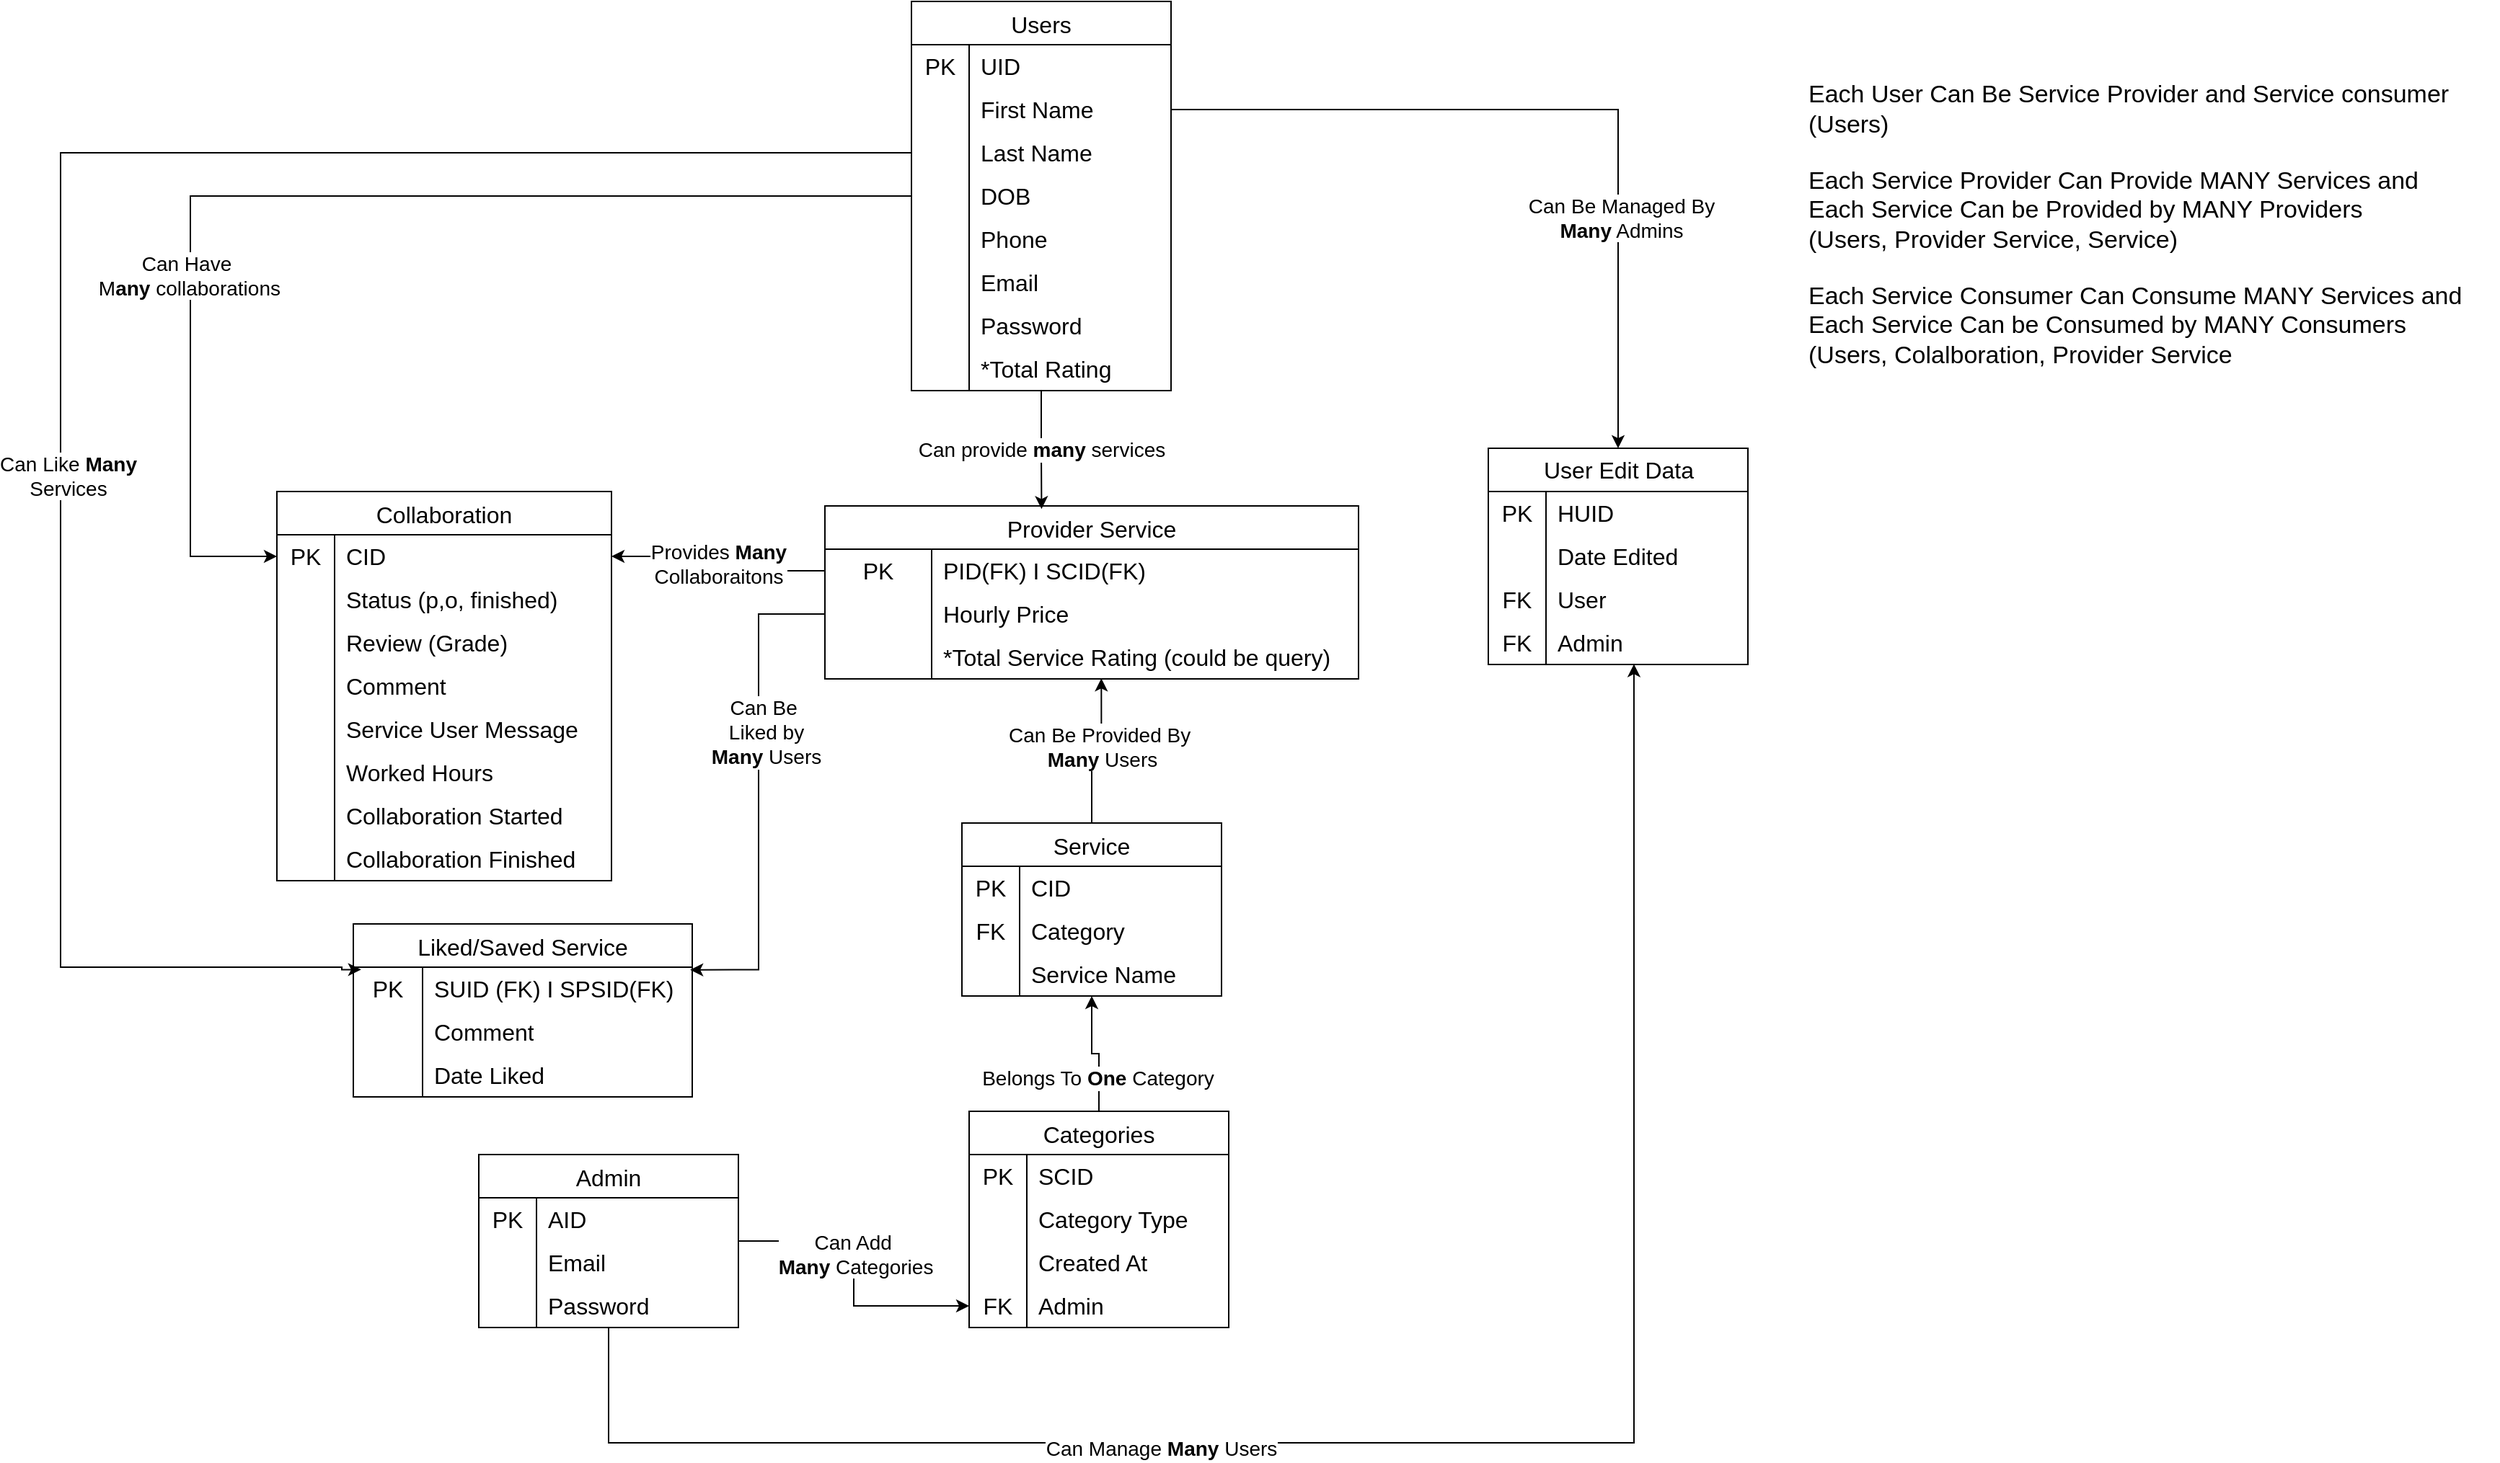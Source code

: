 <mxfile version="24.2.1" type="github">
  <diagram name="Page-1" id="pP7_ewWohEWiiuxiV4lQ">
    <mxGraphModel dx="2206" dy="2248" grid="1" gridSize="10" guides="1" tooltips="1" connect="1" arrows="1" fold="1" page="1" pageScale="1" pageWidth="850" pageHeight="1100" math="0" shadow="0">
      <root>
        <mxCell id="0" />
        <mxCell id="1" parent="0" />
        <mxCell id="aMbDUAloe1_uIRCToHDc-34" value="Categories" style="shape=table;startSize=30;container=1;collapsible=0;childLayout=tableLayout;fixedRows=1;rowLines=0;fontStyle=0;strokeColor=default;fontSize=16;" parent="1" vertex="1">
          <mxGeometry x="710" y="710" width="180" height="150" as="geometry" />
        </mxCell>
        <mxCell id="aMbDUAloe1_uIRCToHDc-35" value="" style="shape=tableRow;horizontal=0;startSize=0;swimlaneHead=0;swimlaneBody=0;top=0;left=0;bottom=0;right=0;collapsible=0;dropTarget=0;fillColor=none;points=[[0,0.5],[1,0.5]];portConstraint=eastwest;strokeColor=inherit;fontSize=16;" parent="aMbDUAloe1_uIRCToHDc-34" vertex="1">
          <mxGeometry y="30" width="180" height="30" as="geometry" />
        </mxCell>
        <mxCell id="aMbDUAloe1_uIRCToHDc-36" value="PK" style="shape=partialRectangle;html=1;whiteSpace=wrap;connectable=0;fillColor=none;top=0;left=0;bottom=0;right=0;overflow=hidden;pointerEvents=1;strokeColor=inherit;fontSize=16;" parent="aMbDUAloe1_uIRCToHDc-35" vertex="1">
          <mxGeometry width="40" height="30" as="geometry">
            <mxRectangle width="40" height="30" as="alternateBounds" />
          </mxGeometry>
        </mxCell>
        <mxCell id="aMbDUAloe1_uIRCToHDc-37" value="SCID" style="shape=partialRectangle;html=1;whiteSpace=wrap;connectable=0;fillColor=none;top=0;left=0;bottom=0;right=0;align=left;spacingLeft=6;overflow=hidden;strokeColor=inherit;fontSize=16;" parent="aMbDUAloe1_uIRCToHDc-35" vertex="1">
          <mxGeometry x="40" width="140" height="30" as="geometry">
            <mxRectangle width="140" height="30" as="alternateBounds" />
          </mxGeometry>
        </mxCell>
        <mxCell id="aMbDUAloe1_uIRCToHDc-38" value="" style="shape=tableRow;horizontal=0;startSize=0;swimlaneHead=0;swimlaneBody=0;top=0;left=0;bottom=0;right=0;collapsible=0;dropTarget=0;fillColor=none;points=[[0,0.5],[1,0.5]];portConstraint=eastwest;strokeColor=inherit;fontSize=16;" parent="aMbDUAloe1_uIRCToHDc-34" vertex="1">
          <mxGeometry y="60" width="180" height="30" as="geometry" />
        </mxCell>
        <mxCell id="aMbDUAloe1_uIRCToHDc-39" value="" style="shape=partialRectangle;html=1;whiteSpace=wrap;connectable=0;fillColor=none;top=0;left=0;bottom=0;right=0;overflow=hidden;strokeColor=inherit;fontSize=16;" parent="aMbDUAloe1_uIRCToHDc-38" vertex="1">
          <mxGeometry width="40" height="30" as="geometry">
            <mxRectangle width="40" height="30" as="alternateBounds" />
          </mxGeometry>
        </mxCell>
        <mxCell id="aMbDUAloe1_uIRCToHDc-40" value="Category Type" style="shape=partialRectangle;html=1;whiteSpace=wrap;connectable=0;fillColor=none;top=0;left=0;bottom=0;right=0;align=left;spacingLeft=6;overflow=hidden;strokeColor=inherit;fontSize=16;" parent="aMbDUAloe1_uIRCToHDc-38" vertex="1">
          <mxGeometry x="40" width="140" height="30" as="geometry">
            <mxRectangle width="140" height="30" as="alternateBounds" />
          </mxGeometry>
        </mxCell>
        <mxCell id="aneZHUV0r7moJ-GlmRlI-120" style="shape=tableRow;horizontal=0;startSize=0;swimlaneHead=0;swimlaneBody=0;top=0;left=0;bottom=0;right=0;collapsible=0;dropTarget=0;fillColor=none;points=[[0,0.5],[1,0.5]];portConstraint=eastwest;strokeColor=inherit;fontSize=16;" vertex="1" parent="aMbDUAloe1_uIRCToHDc-34">
          <mxGeometry y="90" width="180" height="30" as="geometry" />
        </mxCell>
        <mxCell id="aneZHUV0r7moJ-GlmRlI-121" style="shape=partialRectangle;html=1;whiteSpace=wrap;connectable=0;fillColor=none;top=0;left=0;bottom=0;right=0;overflow=hidden;strokeColor=inherit;fontSize=16;" vertex="1" parent="aneZHUV0r7moJ-GlmRlI-120">
          <mxGeometry width="40" height="30" as="geometry">
            <mxRectangle width="40" height="30" as="alternateBounds" />
          </mxGeometry>
        </mxCell>
        <mxCell id="aneZHUV0r7moJ-GlmRlI-122" value="Created At" style="shape=partialRectangle;html=1;whiteSpace=wrap;connectable=0;fillColor=none;top=0;left=0;bottom=0;right=0;align=left;spacingLeft=6;overflow=hidden;strokeColor=inherit;fontSize=16;" vertex="1" parent="aneZHUV0r7moJ-GlmRlI-120">
          <mxGeometry x="40" width="140" height="30" as="geometry">
            <mxRectangle width="140" height="30" as="alternateBounds" />
          </mxGeometry>
        </mxCell>
        <mxCell id="aneZHUV0r7moJ-GlmRlI-123" style="shape=tableRow;horizontal=0;startSize=0;swimlaneHead=0;swimlaneBody=0;top=0;left=0;bottom=0;right=0;collapsible=0;dropTarget=0;fillColor=none;points=[[0,0.5],[1,0.5]];portConstraint=eastwest;strokeColor=inherit;fontSize=16;" vertex="1" parent="aMbDUAloe1_uIRCToHDc-34">
          <mxGeometry y="120" width="180" height="30" as="geometry" />
        </mxCell>
        <mxCell id="aneZHUV0r7moJ-GlmRlI-124" value="FK" style="shape=partialRectangle;html=1;whiteSpace=wrap;connectable=0;fillColor=none;top=0;left=0;bottom=0;right=0;overflow=hidden;strokeColor=inherit;fontSize=16;" vertex="1" parent="aneZHUV0r7moJ-GlmRlI-123">
          <mxGeometry width="40" height="30" as="geometry">
            <mxRectangle width="40" height="30" as="alternateBounds" />
          </mxGeometry>
        </mxCell>
        <mxCell id="aneZHUV0r7moJ-GlmRlI-125" value="Admin" style="shape=partialRectangle;html=1;whiteSpace=wrap;connectable=0;fillColor=none;top=0;left=0;bottom=0;right=0;align=left;spacingLeft=6;overflow=hidden;strokeColor=inherit;fontSize=16;" vertex="1" parent="aneZHUV0r7moJ-GlmRlI-123">
          <mxGeometry x="40" width="140" height="30" as="geometry">
            <mxRectangle width="140" height="30" as="alternateBounds" />
          </mxGeometry>
        </mxCell>
        <mxCell id="aMbDUAloe1_uIRCToHDc-55" value="Provider Service" style="shape=table;startSize=30;container=1;collapsible=0;childLayout=tableLayout;fixedRows=1;rowLines=0;fontStyle=0;strokeColor=default;fontSize=16;" parent="1" vertex="1">
          <mxGeometry x="610" y="290" width="370" height="120" as="geometry" />
        </mxCell>
        <mxCell id="aMbDUAloe1_uIRCToHDc-56" value="" style="shape=tableRow;horizontal=0;startSize=0;swimlaneHead=0;swimlaneBody=0;top=0;left=0;bottom=0;right=0;collapsible=0;dropTarget=0;fillColor=none;points=[[0,0.5],[1,0.5]];portConstraint=eastwest;strokeColor=inherit;fontSize=16;" parent="aMbDUAloe1_uIRCToHDc-55" vertex="1">
          <mxGeometry y="30" width="370" height="30" as="geometry" />
        </mxCell>
        <mxCell id="aMbDUAloe1_uIRCToHDc-57" value="PK" style="shape=partialRectangle;html=1;whiteSpace=wrap;connectable=0;fillColor=none;top=0;left=0;bottom=0;right=0;overflow=hidden;pointerEvents=1;strokeColor=inherit;fontSize=16;" parent="aMbDUAloe1_uIRCToHDc-56" vertex="1">
          <mxGeometry width="74" height="30" as="geometry">
            <mxRectangle width="74" height="30" as="alternateBounds" />
          </mxGeometry>
        </mxCell>
        <mxCell id="aMbDUAloe1_uIRCToHDc-58" value="PID(FK) I SCID(FK)&amp;nbsp;" style="shape=partialRectangle;html=1;whiteSpace=wrap;connectable=0;fillColor=none;top=0;left=0;bottom=0;right=0;align=left;spacingLeft=6;overflow=hidden;strokeColor=inherit;fontSize=16;" parent="aMbDUAloe1_uIRCToHDc-56" vertex="1">
          <mxGeometry x="74" width="296" height="30" as="geometry">
            <mxRectangle width="296" height="30" as="alternateBounds" />
          </mxGeometry>
        </mxCell>
        <mxCell id="aMbDUAloe1_uIRCToHDc-59" value="" style="shape=tableRow;horizontal=0;startSize=0;swimlaneHead=0;swimlaneBody=0;top=0;left=0;bottom=0;right=0;collapsible=0;dropTarget=0;fillColor=none;points=[[0,0.5],[1,0.5]];portConstraint=eastwest;strokeColor=inherit;fontSize=16;" parent="aMbDUAloe1_uIRCToHDc-55" vertex="1">
          <mxGeometry y="60" width="370" height="30" as="geometry" />
        </mxCell>
        <mxCell id="aMbDUAloe1_uIRCToHDc-60" value="" style="shape=partialRectangle;html=1;whiteSpace=wrap;connectable=0;fillColor=none;top=0;left=0;bottom=0;right=0;overflow=hidden;strokeColor=inherit;fontSize=16;" parent="aMbDUAloe1_uIRCToHDc-59" vertex="1">
          <mxGeometry width="74" height="30" as="geometry">
            <mxRectangle width="74" height="30" as="alternateBounds" />
          </mxGeometry>
        </mxCell>
        <mxCell id="aMbDUAloe1_uIRCToHDc-61" value="Hourly Price" style="shape=partialRectangle;html=1;whiteSpace=wrap;connectable=0;fillColor=none;top=0;left=0;bottom=0;right=0;align=left;spacingLeft=6;overflow=hidden;strokeColor=inherit;fontSize=16;" parent="aMbDUAloe1_uIRCToHDc-59" vertex="1">
          <mxGeometry x="74" width="296" height="30" as="geometry">
            <mxRectangle width="296" height="30" as="alternateBounds" />
          </mxGeometry>
        </mxCell>
        <mxCell id="aMbDUAloe1_uIRCToHDc-62" value="" style="shape=tableRow;horizontal=0;startSize=0;swimlaneHead=0;swimlaneBody=0;top=0;left=0;bottom=0;right=0;collapsible=0;dropTarget=0;fillColor=none;points=[[0,0.5],[1,0.5]];portConstraint=eastwest;strokeColor=inherit;fontSize=16;" parent="aMbDUAloe1_uIRCToHDc-55" vertex="1">
          <mxGeometry y="90" width="370" height="30" as="geometry" />
        </mxCell>
        <mxCell id="aMbDUAloe1_uIRCToHDc-63" value="" style="shape=partialRectangle;html=1;whiteSpace=wrap;connectable=0;fillColor=none;top=0;left=0;bottom=0;right=0;overflow=hidden;strokeColor=inherit;fontSize=16;" parent="aMbDUAloe1_uIRCToHDc-62" vertex="1">
          <mxGeometry width="74" height="30" as="geometry">
            <mxRectangle width="74" height="30" as="alternateBounds" />
          </mxGeometry>
        </mxCell>
        <mxCell id="aMbDUAloe1_uIRCToHDc-64" value="*Total Service Rating (could be query)" style="shape=partialRectangle;html=1;whiteSpace=wrap;connectable=0;fillColor=none;top=0;left=0;bottom=0;right=0;align=left;spacingLeft=6;overflow=hidden;strokeColor=inherit;fontSize=16;" parent="aMbDUAloe1_uIRCToHDc-62" vertex="1">
          <mxGeometry x="74" width="296" height="30" as="geometry">
            <mxRectangle width="296" height="30" as="alternateBounds" />
          </mxGeometry>
        </mxCell>
        <mxCell id="aMbDUAloe1_uIRCToHDc-67" value="Liked/Saved Service" style="shape=table;startSize=30;container=1;collapsible=0;childLayout=tableLayout;fixedRows=1;rowLines=0;fontStyle=0;strokeColor=default;fontSize=16;" parent="1" vertex="1">
          <mxGeometry x="283" y="580" width="235" height="120.0" as="geometry" />
        </mxCell>
        <mxCell id="aMbDUAloe1_uIRCToHDc-68" value="" style="shape=tableRow;horizontal=0;startSize=0;swimlaneHead=0;swimlaneBody=0;top=0;left=0;bottom=0;right=0;collapsible=0;dropTarget=0;fillColor=none;points=[[0,0.5],[1,0.5]];portConstraint=eastwest;strokeColor=inherit;fontSize=16;" parent="aMbDUAloe1_uIRCToHDc-67" vertex="1">
          <mxGeometry y="30" width="235" height="30" as="geometry" />
        </mxCell>
        <mxCell id="aMbDUAloe1_uIRCToHDc-69" value="PK" style="shape=partialRectangle;html=1;whiteSpace=wrap;connectable=0;fillColor=none;top=0;left=0;bottom=0;right=0;overflow=hidden;pointerEvents=1;strokeColor=inherit;fontSize=16;" parent="aMbDUAloe1_uIRCToHDc-68" vertex="1">
          <mxGeometry width="48" height="30" as="geometry">
            <mxRectangle width="48" height="30" as="alternateBounds" />
          </mxGeometry>
        </mxCell>
        <mxCell id="aMbDUAloe1_uIRCToHDc-70" value="SUID (FK) I SPSID(FK)" style="shape=partialRectangle;html=1;whiteSpace=wrap;connectable=0;fillColor=none;top=0;left=0;bottom=0;right=0;align=left;spacingLeft=6;overflow=hidden;strokeColor=inherit;fontSize=16;" parent="aMbDUAloe1_uIRCToHDc-68" vertex="1">
          <mxGeometry x="48" width="187" height="30" as="geometry">
            <mxRectangle width="187" height="30" as="alternateBounds" />
          </mxGeometry>
        </mxCell>
        <mxCell id="aneZHUV0r7moJ-GlmRlI-61" style="shape=tableRow;horizontal=0;startSize=0;swimlaneHead=0;swimlaneBody=0;top=0;left=0;bottom=0;right=0;collapsible=0;dropTarget=0;fillColor=none;points=[[0,0.5],[1,0.5]];portConstraint=eastwest;strokeColor=inherit;fontSize=16;" vertex="1" parent="aMbDUAloe1_uIRCToHDc-67">
          <mxGeometry y="60" width="235" height="30" as="geometry" />
        </mxCell>
        <mxCell id="aneZHUV0r7moJ-GlmRlI-62" style="shape=partialRectangle;html=1;whiteSpace=wrap;connectable=0;fillColor=none;top=0;left=0;bottom=0;right=0;overflow=hidden;pointerEvents=1;strokeColor=inherit;fontSize=16;" vertex="1" parent="aneZHUV0r7moJ-GlmRlI-61">
          <mxGeometry width="48" height="30" as="geometry">
            <mxRectangle width="48" height="30" as="alternateBounds" />
          </mxGeometry>
        </mxCell>
        <mxCell id="aneZHUV0r7moJ-GlmRlI-63" value="Comment" style="shape=partialRectangle;html=1;whiteSpace=wrap;connectable=0;fillColor=none;top=0;left=0;bottom=0;right=0;align=left;spacingLeft=6;overflow=hidden;strokeColor=inherit;fontSize=16;" vertex="1" parent="aneZHUV0r7moJ-GlmRlI-61">
          <mxGeometry x="48" width="187" height="30" as="geometry">
            <mxRectangle width="187" height="30" as="alternateBounds" />
          </mxGeometry>
        </mxCell>
        <mxCell id="aneZHUV0r7moJ-GlmRlI-136" style="shape=tableRow;horizontal=0;startSize=0;swimlaneHead=0;swimlaneBody=0;top=0;left=0;bottom=0;right=0;collapsible=0;dropTarget=0;fillColor=none;points=[[0,0.5],[1,0.5]];portConstraint=eastwest;strokeColor=inherit;fontSize=16;" vertex="1" parent="aMbDUAloe1_uIRCToHDc-67">
          <mxGeometry y="90" width="235" height="30" as="geometry" />
        </mxCell>
        <mxCell id="aneZHUV0r7moJ-GlmRlI-137" style="shape=partialRectangle;html=1;whiteSpace=wrap;connectable=0;fillColor=none;top=0;left=0;bottom=0;right=0;overflow=hidden;pointerEvents=1;strokeColor=inherit;fontSize=16;" vertex="1" parent="aneZHUV0r7moJ-GlmRlI-136">
          <mxGeometry width="48" height="30" as="geometry">
            <mxRectangle width="48" height="30" as="alternateBounds" />
          </mxGeometry>
        </mxCell>
        <mxCell id="aneZHUV0r7moJ-GlmRlI-138" value="Date Liked" style="shape=partialRectangle;html=1;whiteSpace=wrap;connectable=0;fillColor=none;top=0;left=0;bottom=0;right=0;align=left;spacingLeft=6;overflow=hidden;strokeColor=inherit;fontSize=16;" vertex="1" parent="aneZHUV0r7moJ-GlmRlI-136">
          <mxGeometry x="48" width="187" height="30" as="geometry">
            <mxRectangle width="187" height="30" as="alternateBounds" />
          </mxGeometry>
        </mxCell>
        <mxCell id="aMbDUAloe1_uIRCToHDc-80" value="Collaboration" style="shape=table;startSize=30;container=1;collapsible=0;childLayout=tableLayout;fixedRows=1;rowLines=0;fontStyle=0;strokeColor=default;fontSize=16;" parent="1" vertex="1">
          <mxGeometry x="230" y="280" width="232" height="270" as="geometry" />
        </mxCell>
        <mxCell id="aMbDUAloe1_uIRCToHDc-81" value="" style="shape=tableRow;horizontal=0;startSize=0;swimlaneHead=0;swimlaneBody=0;top=0;left=0;bottom=0;right=0;collapsible=0;dropTarget=0;fillColor=none;points=[[0,0.5],[1,0.5]];portConstraint=eastwest;strokeColor=inherit;fontSize=16;" parent="aMbDUAloe1_uIRCToHDc-80" vertex="1">
          <mxGeometry y="30" width="232" height="30" as="geometry" />
        </mxCell>
        <mxCell id="aMbDUAloe1_uIRCToHDc-82" value="PK" style="shape=partialRectangle;html=1;whiteSpace=wrap;connectable=0;fillColor=none;top=0;left=0;bottom=0;right=0;overflow=hidden;pointerEvents=1;strokeColor=inherit;fontSize=16;" parent="aMbDUAloe1_uIRCToHDc-81" vertex="1">
          <mxGeometry width="40" height="30" as="geometry">
            <mxRectangle width="40" height="30" as="alternateBounds" />
          </mxGeometry>
        </mxCell>
        <mxCell id="aMbDUAloe1_uIRCToHDc-83" value="CID" style="shape=partialRectangle;html=1;whiteSpace=wrap;connectable=0;fillColor=none;top=0;left=0;bottom=0;right=0;align=left;spacingLeft=6;overflow=hidden;strokeColor=inherit;fontSize=16;" parent="aMbDUAloe1_uIRCToHDc-81" vertex="1">
          <mxGeometry x="40" width="192" height="30" as="geometry">
            <mxRectangle width="192" height="30" as="alternateBounds" />
          </mxGeometry>
        </mxCell>
        <mxCell id="aMbDUAloe1_uIRCToHDc-84" value="" style="shape=tableRow;horizontal=0;startSize=0;swimlaneHead=0;swimlaneBody=0;top=0;left=0;bottom=0;right=0;collapsible=0;dropTarget=0;fillColor=none;points=[[0,0.5],[1,0.5]];portConstraint=eastwest;strokeColor=inherit;fontSize=16;" parent="aMbDUAloe1_uIRCToHDc-80" vertex="1">
          <mxGeometry y="60" width="232" height="30" as="geometry" />
        </mxCell>
        <mxCell id="aMbDUAloe1_uIRCToHDc-85" value="" style="shape=partialRectangle;html=1;whiteSpace=wrap;connectable=0;fillColor=none;top=0;left=0;bottom=0;right=0;overflow=hidden;strokeColor=inherit;fontSize=16;" parent="aMbDUAloe1_uIRCToHDc-84" vertex="1">
          <mxGeometry width="40" height="30" as="geometry">
            <mxRectangle width="40" height="30" as="alternateBounds" />
          </mxGeometry>
        </mxCell>
        <mxCell id="aMbDUAloe1_uIRCToHDc-86" value="Status (p,o, finished)" style="shape=partialRectangle;html=1;whiteSpace=wrap;connectable=0;fillColor=none;top=0;left=0;bottom=0;right=0;align=left;spacingLeft=6;overflow=hidden;strokeColor=inherit;fontSize=16;" parent="aMbDUAloe1_uIRCToHDc-84" vertex="1">
          <mxGeometry x="40" width="192" height="30" as="geometry">
            <mxRectangle width="192" height="30" as="alternateBounds" />
          </mxGeometry>
        </mxCell>
        <mxCell id="aMbDUAloe1_uIRCToHDc-87" value="" style="shape=tableRow;horizontal=0;startSize=0;swimlaneHead=0;swimlaneBody=0;top=0;left=0;bottom=0;right=0;collapsible=0;dropTarget=0;fillColor=none;points=[[0,0.5],[1,0.5]];portConstraint=eastwest;strokeColor=inherit;fontSize=16;" parent="aMbDUAloe1_uIRCToHDc-80" vertex="1">
          <mxGeometry y="90" width="232" height="30" as="geometry" />
        </mxCell>
        <mxCell id="aMbDUAloe1_uIRCToHDc-88" value="" style="shape=partialRectangle;html=1;whiteSpace=wrap;connectable=0;fillColor=none;top=0;left=0;bottom=0;right=0;overflow=hidden;strokeColor=inherit;fontSize=16;" parent="aMbDUAloe1_uIRCToHDc-87" vertex="1">
          <mxGeometry width="40" height="30" as="geometry">
            <mxRectangle width="40" height="30" as="alternateBounds" />
          </mxGeometry>
        </mxCell>
        <mxCell id="aMbDUAloe1_uIRCToHDc-89" value="Review (Grade)" style="shape=partialRectangle;html=1;whiteSpace=wrap;connectable=0;fillColor=none;top=0;left=0;bottom=0;right=0;align=left;spacingLeft=6;overflow=hidden;strokeColor=inherit;fontSize=16;" parent="aMbDUAloe1_uIRCToHDc-87" vertex="1">
          <mxGeometry x="40" width="192" height="30" as="geometry">
            <mxRectangle width="192" height="30" as="alternateBounds" />
          </mxGeometry>
        </mxCell>
        <mxCell id="aMbDUAloe1_uIRCToHDc-93" value="" style="shape=tableRow;horizontal=0;startSize=0;swimlaneHead=0;swimlaneBody=0;top=0;left=0;bottom=0;right=0;collapsible=0;dropTarget=0;fillColor=none;points=[[0,0.5],[1,0.5]];portConstraint=eastwest;strokeColor=inherit;fontSize=16;" parent="aMbDUAloe1_uIRCToHDc-80" vertex="1">
          <mxGeometry y="120" width="232" height="30" as="geometry" />
        </mxCell>
        <mxCell id="aMbDUAloe1_uIRCToHDc-94" value="" style="shape=partialRectangle;html=1;whiteSpace=wrap;connectable=0;fillColor=none;top=0;left=0;bottom=0;right=0;overflow=hidden;strokeColor=inherit;fontSize=16;" parent="aMbDUAloe1_uIRCToHDc-93" vertex="1">
          <mxGeometry width="40" height="30" as="geometry">
            <mxRectangle width="40" height="30" as="alternateBounds" />
          </mxGeometry>
        </mxCell>
        <mxCell id="aMbDUAloe1_uIRCToHDc-95" value="Comment&amp;nbsp;" style="shape=partialRectangle;html=1;whiteSpace=wrap;connectable=0;fillColor=none;top=0;left=0;bottom=0;right=0;align=left;spacingLeft=6;overflow=hidden;strokeColor=inherit;fontSize=16;" parent="aMbDUAloe1_uIRCToHDc-93" vertex="1">
          <mxGeometry x="40" width="192" height="30" as="geometry">
            <mxRectangle width="192" height="30" as="alternateBounds" />
          </mxGeometry>
        </mxCell>
        <mxCell id="aMbDUAloe1_uIRCToHDc-136" value="" style="shape=tableRow;horizontal=0;startSize=0;swimlaneHead=0;swimlaneBody=0;top=0;left=0;bottom=0;right=0;collapsible=0;dropTarget=0;fillColor=none;points=[[0,0.5],[1,0.5]];portConstraint=eastwest;strokeColor=inherit;fontSize=16;" parent="aMbDUAloe1_uIRCToHDc-80" vertex="1">
          <mxGeometry y="150" width="232" height="30" as="geometry" />
        </mxCell>
        <mxCell id="aMbDUAloe1_uIRCToHDc-137" value="" style="shape=partialRectangle;html=1;whiteSpace=wrap;connectable=0;fillColor=none;top=0;left=0;bottom=0;right=0;overflow=hidden;strokeColor=inherit;fontSize=16;" parent="aMbDUAloe1_uIRCToHDc-136" vertex="1">
          <mxGeometry width="40" height="30" as="geometry">
            <mxRectangle width="40" height="30" as="alternateBounds" />
          </mxGeometry>
        </mxCell>
        <mxCell id="aMbDUAloe1_uIRCToHDc-138" value="Service User Message" style="shape=partialRectangle;html=1;whiteSpace=wrap;connectable=0;fillColor=none;top=0;left=0;bottom=0;right=0;align=left;spacingLeft=6;overflow=hidden;strokeColor=inherit;fontSize=16;" parent="aMbDUAloe1_uIRCToHDc-136" vertex="1">
          <mxGeometry x="40" width="192" height="30" as="geometry">
            <mxRectangle width="192" height="30" as="alternateBounds" />
          </mxGeometry>
        </mxCell>
        <mxCell id="aMbDUAloe1_uIRCToHDc-329" style="shape=tableRow;horizontal=0;startSize=0;swimlaneHead=0;swimlaneBody=0;top=0;left=0;bottom=0;right=0;collapsible=0;dropTarget=0;fillColor=none;points=[[0,0.5],[1,0.5]];portConstraint=eastwest;strokeColor=inherit;fontSize=16;" parent="aMbDUAloe1_uIRCToHDc-80" vertex="1">
          <mxGeometry y="180" width="232" height="30" as="geometry" />
        </mxCell>
        <mxCell id="aMbDUAloe1_uIRCToHDc-330" style="shape=partialRectangle;html=1;whiteSpace=wrap;connectable=0;fillColor=none;top=0;left=0;bottom=0;right=0;overflow=hidden;strokeColor=inherit;fontSize=16;" parent="aMbDUAloe1_uIRCToHDc-329" vertex="1">
          <mxGeometry width="40" height="30" as="geometry">
            <mxRectangle width="40" height="30" as="alternateBounds" />
          </mxGeometry>
        </mxCell>
        <mxCell id="aMbDUAloe1_uIRCToHDc-331" value="Worked Hours" style="shape=partialRectangle;html=1;whiteSpace=wrap;connectable=0;fillColor=none;top=0;left=0;bottom=0;right=0;align=left;spacingLeft=6;overflow=hidden;strokeColor=inherit;fontSize=16;" parent="aMbDUAloe1_uIRCToHDc-329" vertex="1">
          <mxGeometry x="40" width="192" height="30" as="geometry">
            <mxRectangle width="192" height="30" as="alternateBounds" />
          </mxGeometry>
        </mxCell>
        <mxCell id="aneZHUV0r7moJ-GlmRlI-64" style="shape=tableRow;horizontal=0;startSize=0;swimlaneHead=0;swimlaneBody=0;top=0;left=0;bottom=0;right=0;collapsible=0;dropTarget=0;fillColor=none;points=[[0,0.5],[1,0.5]];portConstraint=eastwest;strokeColor=inherit;fontSize=16;" vertex="1" parent="aMbDUAloe1_uIRCToHDc-80">
          <mxGeometry y="210" width="232" height="30" as="geometry" />
        </mxCell>
        <mxCell id="aneZHUV0r7moJ-GlmRlI-65" style="shape=partialRectangle;html=1;whiteSpace=wrap;connectable=0;fillColor=none;top=0;left=0;bottom=0;right=0;overflow=hidden;strokeColor=inherit;fontSize=16;" vertex="1" parent="aneZHUV0r7moJ-GlmRlI-64">
          <mxGeometry width="40" height="30" as="geometry">
            <mxRectangle width="40" height="30" as="alternateBounds" />
          </mxGeometry>
        </mxCell>
        <mxCell id="aneZHUV0r7moJ-GlmRlI-66" value="Collaboration Started" style="shape=partialRectangle;html=1;whiteSpace=wrap;connectable=0;fillColor=none;top=0;left=0;bottom=0;right=0;align=left;spacingLeft=6;overflow=hidden;strokeColor=inherit;fontSize=16;" vertex="1" parent="aneZHUV0r7moJ-GlmRlI-64">
          <mxGeometry x="40" width="192" height="30" as="geometry">
            <mxRectangle width="192" height="30" as="alternateBounds" />
          </mxGeometry>
        </mxCell>
        <mxCell id="aneZHUV0r7moJ-GlmRlI-67" style="shape=tableRow;horizontal=0;startSize=0;swimlaneHead=0;swimlaneBody=0;top=0;left=0;bottom=0;right=0;collapsible=0;dropTarget=0;fillColor=none;points=[[0,0.5],[1,0.5]];portConstraint=eastwest;strokeColor=inherit;fontSize=16;" vertex="1" parent="aMbDUAloe1_uIRCToHDc-80">
          <mxGeometry y="240" width="232" height="30" as="geometry" />
        </mxCell>
        <mxCell id="aneZHUV0r7moJ-GlmRlI-68" style="shape=partialRectangle;html=1;whiteSpace=wrap;connectable=0;fillColor=none;top=0;left=0;bottom=0;right=0;overflow=hidden;strokeColor=inherit;fontSize=16;" vertex="1" parent="aneZHUV0r7moJ-GlmRlI-67">
          <mxGeometry width="40" height="30" as="geometry">
            <mxRectangle width="40" height="30" as="alternateBounds" />
          </mxGeometry>
        </mxCell>
        <mxCell id="aneZHUV0r7moJ-GlmRlI-69" value="Collaboration Finished" style="shape=partialRectangle;html=1;whiteSpace=wrap;connectable=0;fillColor=none;top=0;left=0;bottom=0;right=0;align=left;spacingLeft=6;overflow=hidden;strokeColor=inherit;fontSize=16;" vertex="1" parent="aneZHUV0r7moJ-GlmRlI-67">
          <mxGeometry x="40" width="192" height="30" as="geometry">
            <mxRectangle width="192" height="30" as="alternateBounds" />
          </mxGeometry>
        </mxCell>
        <mxCell id="aMbDUAloe1_uIRCToHDc-111" value="Service" style="shape=table;startSize=30;container=1;collapsible=0;childLayout=tableLayout;fixedRows=1;rowLines=0;fontStyle=0;strokeColor=default;fontSize=16;" parent="1" vertex="1">
          <mxGeometry x="705" y="510" width="180" height="120" as="geometry" />
        </mxCell>
        <mxCell id="aMbDUAloe1_uIRCToHDc-112" value="" style="shape=tableRow;horizontal=0;startSize=0;swimlaneHead=0;swimlaneBody=0;top=0;left=0;bottom=0;right=0;collapsible=0;dropTarget=0;fillColor=none;points=[[0,0.5],[1,0.5]];portConstraint=eastwest;strokeColor=inherit;fontSize=16;" parent="aMbDUAloe1_uIRCToHDc-111" vertex="1">
          <mxGeometry y="30" width="180" height="30" as="geometry" />
        </mxCell>
        <mxCell id="aMbDUAloe1_uIRCToHDc-113" value="PK" style="shape=partialRectangle;html=1;whiteSpace=wrap;connectable=0;fillColor=none;top=0;left=0;bottom=0;right=0;overflow=hidden;pointerEvents=1;strokeColor=inherit;fontSize=16;" parent="aMbDUAloe1_uIRCToHDc-112" vertex="1">
          <mxGeometry width="40" height="30" as="geometry">
            <mxRectangle width="40" height="30" as="alternateBounds" />
          </mxGeometry>
        </mxCell>
        <mxCell id="aMbDUAloe1_uIRCToHDc-114" value="CID" style="shape=partialRectangle;html=1;whiteSpace=wrap;connectable=0;fillColor=none;top=0;left=0;bottom=0;right=0;align=left;spacingLeft=6;overflow=hidden;strokeColor=inherit;fontSize=16;" parent="aMbDUAloe1_uIRCToHDc-112" vertex="1">
          <mxGeometry x="40" width="140" height="30" as="geometry">
            <mxRectangle width="140" height="30" as="alternateBounds" />
          </mxGeometry>
        </mxCell>
        <mxCell id="aMbDUAloe1_uIRCToHDc-115" value="" style="shape=tableRow;horizontal=0;startSize=0;swimlaneHead=0;swimlaneBody=0;top=0;left=0;bottom=0;right=0;collapsible=0;dropTarget=0;fillColor=none;points=[[0,0.5],[1,0.5]];portConstraint=eastwest;strokeColor=inherit;fontSize=16;" parent="aMbDUAloe1_uIRCToHDc-111" vertex="1">
          <mxGeometry y="60" width="180" height="30" as="geometry" />
        </mxCell>
        <mxCell id="aMbDUAloe1_uIRCToHDc-116" value="FK" style="shape=partialRectangle;html=1;whiteSpace=wrap;connectable=0;fillColor=none;top=0;left=0;bottom=0;right=0;overflow=hidden;strokeColor=inherit;fontSize=16;" parent="aMbDUAloe1_uIRCToHDc-115" vertex="1">
          <mxGeometry width="40" height="30" as="geometry">
            <mxRectangle width="40" height="30" as="alternateBounds" />
          </mxGeometry>
        </mxCell>
        <mxCell id="aMbDUAloe1_uIRCToHDc-117" value="Category" style="shape=partialRectangle;html=1;whiteSpace=wrap;connectable=0;fillColor=none;top=0;left=0;bottom=0;right=0;align=left;spacingLeft=6;overflow=hidden;strokeColor=inherit;fontSize=16;" parent="aMbDUAloe1_uIRCToHDc-115" vertex="1">
          <mxGeometry x="40" width="140" height="30" as="geometry">
            <mxRectangle width="140" height="30" as="alternateBounds" />
          </mxGeometry>
        </mxCell>
        <mxCell id="aMbDUAloe1_uIRCToHDc-118" value="" style="shape=tableRow;horizontal=0;startSize=0;swimlaneHead=0;swimlaneBody=0;top=0;left=0;bottom=0;right=0;collapsible=0;dropTarget=0;fillColor=none;points=[[0,0.5],[1,0.5]];portConstraint=eastwest;strokeColor=inherit;fontSize=16;" parent="aMbDUAloe1_uIRCToHDc-111" vertex="1">
          <mxGeometry y="90" width="180" height="30" as="geometry" />
        </mxCell>
        <mxCell id="aMbDUAloe1_uIRCToHDc-119" value="" style="shape=partialRectangle;html=1;whiteSpace=wrap;connectable=0;fillColor=none;top=0;left=0;bottom=0;right=0;overflow=hidden;strokeColor=inherit;fontSize=16;" parent="aMbDUAloe1_uIRCToHDc-118" vertex="1">
          <mxGeometry width="40" height="30" as="geometry">
            <mxRectangle width="40" height="30" as="alternateBounds" />
          </mxGeometry>
        </mxCell>
        <mxCell id="aMbDUAloe1_uIRCToHDc-120" value="Service Name" style="shape=partialRectangle;html=1;whiteSpace=wrap;connectable=0;fillColor=none;top=0;left=0;bottom=0;right=0;align=left;spacingLeft=6;overflow=hidden;strokeColor=inherit;fontSize=16;" parent="aMbDUAloe1_uIRCToHDc-118" vertex="1">
          <mxGeometry x="40" width="140" height="30" as="geometry">
            <mxRectangle width="140" height="30" as="alternateBounds" />
          </mxGeometry>
        </mxCell>
        <mxCell id="aMbDUAloe1_uIRCToHDc-122" style="edgeStyle=orthogonalEdgeStyle;rounded=0;orthogonalLoop=1;jettySize=auto;html=1;entryX=0.518;entryY=0.988;entryDx=0;entryDy=0;entryPerimeter=0;" parent="1" source="aMbDUAloe1_uIRCToHDc-111" target="aMbDUAloe1_uIRCToHDc-62" edge="1">
          <mxGeometry relative="1" as="geometry" />
        </mxCell>
        <mxCell id="aneZHUV0r7moJ-GlmRlI-77" value="Text" style="edgeLabel;html=1;align=center;verticalAlign=middle;resizable=0;points=[];" vertex="1" connectable="0" parent="aMbDUAloe1_uIRCToHDc-122">
          <mxGeometry x="-0.041" y="-1" relative="1" as="geometry">
            <mxPoint x="-1" y="-1" as="offset" />
          </mxGeometry>
        </mxCell>
        <mxCell id="aneZHUV0r7moJ-GlmRlI-84" value="Can Be Provided By&amp;nbsp;&lt;div style=&quot;font-size: 14px;&quot;&gt;&lt;b&gt;Many&lt;/b&gt;&amp;nbsp;Users&lt;/div&gt;" style="edgeLabel;html=1;align=center;verticalAlign=middle;resizable=0;points=[];fontSize=14;" vertex="1" connectable="0" parent="aMbDUAloe1_uIRCToHDc-122">
          <mxGeometry x="0.122" relative="1" as="geometry">
            <mxPoint as="offset" />
          </mxGeometry>
        </mxCell>
        <mxCell id="aMbDUAloe1_uIRCToHDc-347" value="&lt;font style=&quot;font-size: 14px;&quot;&gt;Provides &lt;b&gt;Many&lt;/b&gt;&lt;/font&gt;&lt;div style=&quot;font-size: 14px;&quot;&gt;&lt;font style=&quot;font-size: 14px;&quot;&gt;Collaboraitons&lt;/font&gt;&lt;/div&gt;" style="edgeStyle=orthogonalEdgeStyle;rounded=0;orthogonalLoop=1;jettySize=auto;html=1;entryX=1;entryY=0.5;entryDx=0;entryDy=0;" parent="1" source="aMbDUAloe1_uIRCToHDc-56" target="aMbDUAloe1_uIRCToHDc-81" edge="1">
          <mxGeometry relative="1" as="geometry" />
        </mxCell>
        <mxCell id="aMbDUAloe1_uIRCToHDc-348" style="edgeStyle=orthogonalEdgeStyle;rounded=0;orthogonalLoop=1;jettySize=auto;html=1;entryX=0.5;entryY=1;entryDx=0;entryDy=0;entryPerimeter=0;" parent="1" source="aMbDUAloe1_uIRCToHDc-34" target="aMbDUAloe1_uIRCToHDc-118" edge="1">
          <mxGeometry relative="1" as="geometry" />
        </mxCell>
        <mxCell id="aneZHUV0r7moJ-GlmRlI-78" value="&lt;font style=&quot;font-size: 14px;&quot;&gt;Belongs To &lt;b&gt;One&lt;/b&gt;&amp;nbsp;Category&lt;/font&gt;" style="edgeLabel;html=1;align=center;verticalAlign=middle;resizable=0;points=[];" vertex="1" connectable="0" parent="aMbDUAloe1_uIRCToHDc-348">
          <mxGeometry x="-0.442" y="1" relative="1" as="geometry">
            <mxPoint as="offset" />
          </mxGeometry>
        </mxCell>
        <mxCell id="aMbDUAloe1_uIRCToHDc-352" style="edgeStyle=orthogonalEdgeStyle;rounded=0;orthogonalLoop=1;jettySize=auto;html=1;entryX=0.994;entryY=0.061;entryDx=0;entryDy=0;entryPerimeter=0;" parent="1" source="aMbDUAloe1_uIRCToHDc-59" target="aMbDUAloe1_uIRCToHDc-68" edge="1">
          <mxGeometry relative="1" as="geometry" />
        </mxCell>
        <mxCell id="aneZHUV0r7moJ-GlmRlI-83" value="&lt;font style=&quot;font-size: 14px;&quot;&gt;Can Be&amp;nbsp;&lt;/font&gt;&lt;div style=&quot;font-size: 14px;&quot;&gt;&lt;font style=&quot;font-size: 14px;&quot;&gt;Liked by&lt;/font&gt;&lt;/div&gt;&lt;div style=&quot;font-size: 14px;&quot;&gt;&lt;font style=&quot;font-size: 14px;&quot;&gt;&lt;b&gt;Many&lt;/b&gt; Users&lt;/font&gt;&lt;/div&gt;" style="edgeLabel;html=1;align=center;verticalAlign=middle;resizable=0;points=[];" vertex="1" connectable="0" parent="aMbDUAloe1_uIRCToHDc-352">
          <mxGeometry x="-0.255" y="5" relative="1" as="geometry">
            <mxPoint y="1" as="offset" />
          </mxGeometry>
        </mxCell>
        <mxCell id="aneZHUV0r7moJ-GlmRlI-1" value="Users" style="shape=table;startSize=30;container=1;collapsible=0;childLayout=tableLayout;fixedRows=1;rowLines=0;fontStyle=0;strokeColor=default;fontSize=16;" vertex="1" parent="1">
          <mxGeometry x="670" y="-60" width="180" height="270" as="geometry" />
        </mxCell>
        <mxCell id="aneZHUV0r7moJ-GlmRlI-2" value="" style="shape=tableRow;horizontal=0;startSize=0;swimlaneHead=0;swimlaneBody=0;top=0;left=0;bottom=0;right=0;collapsible=0;dropTarget=0;fillColor=none;points=[[0,0.5],[1,0.5]];portConstraint=eastwest;strokeColor=inherit;fontSize=16;" vertex="1" parent="aneZHUV0r7moJ-GlmRlI-1">
          <mxGeometry y="30" width="180" height="30" as="geometry" />
        </mxCell>
        <mxCell id="aneZHUV0r7moJ-GlmRlI-3" value="PK" style="shape=partialRectangle;html=1;whiteSpace=wrap;connectable=0;fillColor=none;top=0;left=0;bottom=0;right=0;overflow=hidden;pointerEvents=1;strokeColor=inherit;fontSize=16;" vertex="1" parent="aneZHUV0r7moJ-GlmRlI-2">
          <mxGeometry width="40" height="30" as="geometry">
            <mxRectangle width="40" height="30" as="alternateBounds" />
          </mxGeometry>
        </mxCell>
        <mxCell id="aneZHUV0r7moJ-GlmRlI-4" value="UID" style="shape=partialRectangle;html=1;whiteSpace=wrap;connectable=0;fillColor=none;top=0;left=0;bottom=0;right=0;align=left;spacingLeft=6;overflow=hidden;strokeColor=inherit;fontSize=16;" vertex="1" parent="aneZHUV0r7moJ-GlmRlI-2">
          <mxGeometry x="40" width="140" height="30" as="geometry">
            <mxRectangle width="140" height="30" as="alternateBounds" />
          </mxGeometry>
        </mxCell>
        <mxCell id="aneZHUV0r7moJ-GlmRlI-5" value="" style="shape=tableRow;horizontal=0;startSize=0;swimlaneHead=0;swimlaneBody=0;top=0;left=0;bottom=0;right=0;collapsible=0;dropTarget=0;fillColor=none;points=[[0,0.5],[1,0.5]];portConstraint=eastwest;strokeColor=inherit;fontSize=16;" vertex="1" parent="aneZHUV0r7moJ-GlmRlI-1">
          <mxGeometry y="60" width="180" height="30" as="geometry" />
        </mxCell>
        <mxCell id="aneZHUV0r7moJ-GlmRlI-6" value="" style="shape=partialRectangle;html=1;whiteSpace=wrap;connectable=0;fillColor=none;top=0;left=0;bottom=0;right=0;overflow=hidden;strokeColor=inherit;fontSize=16;" vertex="1" parent="aneZHUV0r7moJ-GlmRlI-5">
          <mxGeometry width="40" height="30" as="geometry">
            <mxRectangle width="40" height="30" as="alternateBounds" />
          </mxGeometry>
        </mxCell>
        <mxCell id="aneZHUV0r7moJ-GlmRlI-7" value="First Name" style="shape=partialRectangle;html=1;whiteSpace=wrap;connectable=0;fillColor=none;top=0;left=0;bottom=0;right=0;align=left;spacingLeft=6;overflow=hidden;strokeColor=inherit;fontSize=16;" vertex="1" parent="aneZHUV0r7moJ-GlmRlI-5">
          <mxGeometry x="40" width="140" height="30" as="geometry">
            <mxRectangle width="140" height="30" as="alternateBounds" />
          </mxGeometry>
        </mxCell>
        <mxCell id="aneZHUV0r7moJ-GlmRlI-8" value="" style="shape=tableRow;horizontal=0;startSize=0;swimlaneHead=0;swimlaneBody=0;top=0;left=0;bottom=0;right=0;collapsible=0;dropTarget=0;fillColor=none;points=[[0,0.5],[1,0.5]];portConstraint=eastwest;strokeColor=inherit;fontSize=16;" vertex="1" parent="aneZHUV0r7moJ-GlmRlI-1">
          <mxGeometry y="90" width="180" height="30" as="geometry" />
        </mxCell>
        <mxCell id="aneZHUV0r7moJ-GlmRlI-9" value="" style="shape=partialRectangle;html=1;whiteSpace=wrap;connectable=0;fillColor=none;top=0;left=0;bottom=0;right=0;overflow=hidden;strokeColor=inherit;fontSize=16;" vertex="1" parent="aneZHUV0r7moJ-GlmRlI-8">
          <mxGeometry width="40" height="30" as="geometry">
            <mxRectangle width="40" height="30" as="alternateBounds" />
          </mxGeometry>
        </mxCell>
        <mxCell id="aneZHUV0r7moJ-GlmRlI-10" value="Last Name" style="shape=partialRectangle;html=1;whiteSpace=wrap;connectable=0;fillColor=none;top=0;left=0;bottom=0;right=0;align=left;spacingLeft=6;overflow=hidden;strokeColor=inherit;fontSize=16;" vertex="1" parent="aneZHUV0r7moJ-GlmRlI-8">
          <mxGeometry x="40" width="140" height="30" as="geometry">
            <mxRectangle width="140" height="30" as="alternateBounds" />
          </mxGeometry>
        </mxCell>
        <mxCell id="aneZHUV0r7moJ-GlmRlI-11" value="" style="shape=tableRow;horizontal=0;startSize=0;swimlaneHead=0;swimlaneBody=0;top=0;left=0;bottom=0;right=0;collapsible=0;dropTarget=0;fillColor=none;points=[[0,0.5],[1,0.5]];portConstraint=eastwest;strokeColor=inherit;fontSize=16;" vertex="1" parent="aneZHUV0r7moJ-GlmRlI-1">
          <mxGeometry y="120" width="180" height="30" as="geometry" />
        </mxCell>
        <mxCell id="aneZHUV0r7moJ-GlmRlI-12" value="" style="shape=partialRectangle;html=1;whiteSpace=wrap;connectable=0;fillColor=none;top=0;left=0;bottom=0;right=0;overflow=hidden;strokeColor=inherit;fontSize=16;" vertex="1" parent="aneZHUV0r7moJ-GlmRlI-11">
          <mxGeometry width="40" height="30" as="geometry">
            <mxRectangle width="40" height="30" as="alternateBounds" />
          </mxGeometry>
        </mxCell>
        <mxCell id="aneZHUV0r7moJ-GlmRlI-13" value="DOB" style="shape=partialRectangle;html=1;whiteSpace=wrap;connectable=0;fillColor=none;top=0;left=0;bottom=0;right=0;align=left;spacingLeft=6;overflow=hidden;strokeColor=inherit;fontSize=16;" vertex="1" parent="aneZHUV0r7moJ-GlmRlI-11">
          <mxGeometry x="40" width="140" height="30" as="geometry">
            <mxRectangle width="140" height="30" as="alternateBounds" />
          </mxGeometry>
        </mxCell>
        <mxCell id="aneZHUV0r7moJ-GlmRlI-14" style="shape=tableRow;horizontal=0;startSize=0;swimlaneHead=0;swimlaneBody=0;top=0;left=0;bottom=0;right=0;collapsible=0;dropTarget=0;fillColor=none;points=[[0,0.5],[1,0.5]];portConstraint=eastwest;strokeColor=inherit;fontSize=16;" vertex="1" parent="aneZHUV0r7moJ-GlmRlI-1">
          <mxGeometry y="150" width="180" height="30" as="geometry" />
        </mxCell>
        <mxCell id="aneZHUV0r7moJ-GlmRlI-15" style="shape=partialRectangle;html=1;whiteSpace=wrap;connectable=0;fillColor=none;top=0;left=0;bottom=0;right=0;overflow=hidden;strokeColor=inherit;fontSize=16;" vertex="1" parent="aneZHUV0r7moJ-GlmRlI-14">
          <mxGeometry width="40" height="30" as="geometry">
            <mxRectangle width="40" height="30" as="alternateBounds" />
          </mxGeometry>
        </mxCell>
        <mxCell id="aneZHUV0r7moJ-GlmRlI-16" value="Phone" style="shape=partialRectangle;html=1;whiteSpace=wrap;connectable=0;fillColor=none;top=0;left=0;bottom=0;right=0;align=left;spacingLeft=6;overflow=hidden;strokeColor=inherit;fontSize=16;" vertex="1" parent="aneZHUV0r7moJ-GlmRlI-14">
          <mxGeometry x="40" width="140" height="30" as="geometry">
            <mxRectangle width="140" height="30" as="alternateBounds" />
          </mxGeometry>
        </mxCell>
        <mxCell id="aneZHUV0r7moJ-GlmRlI-17" style="shape=tableRow;horizontal=0;startSize=0;swimlaneHead=0;swimlaneBody=0;top=0;left=0;bottom=0;right=0;collapsible=0;dropTarget=0;fillColor=none;points=[[0,0.5],[1,0.5]];portConstraint=eastwest;strokeColor=inherit;fontSize=16;" vertex="1" parent="aneZHUV0r7moJ-GlmRlI-1">
          <mxGeometry y="180" width="180" height="30" as="geometry" />
        </mxCell>
        <mxCell id="aneZHUV0r7moJ-GlmRlI-18" style="shape=partialRectangle;html=1;whiteSpace=wrap;connectable=0;fillColor=none;top=0;left=0;bottom=0;right=0;overflow=hidden;strokeColor=inherit;fontSize=16;" vertex="1" parent="aneZHUV0r7moJ-GlmRlI-17">
          <mxGeometry width="40" height="30" as="geometry">
            <mxRectangle width="40" height="30" as="alternateBounds" />
          </mxGeometry>
        </mxCell>
        <mxCell id="aneZHUV0r7moJ-GlmRlI-19" value="Email" style="shape=partialRectangle;html=1;whiteSpace=wrap;connectable=0;fillColor=none;top=0;left=0;bottom=0;right=0;align=left;spacingLeft=6;overflow=hidden;strokeColor=inherit;fontSize=16;" vertex="1" parent="aneZHUV0r7moJ-GlmRlI-17">
          <mxGeometry x="40" width="140" height="30" as="geometry">
            <mxRectangle width="140" height="30" as="alternateBounds" />
          </mxGeometry>
        </mxCell>
        <mxCell id="aneZHUV0r7moJ-GlmRlI-20" style="shape=tableRow;horizontal=0;startSize=0;swimlaneHead=0;swimlaneBody=0;top=0;left=0;bottom=0;right=0;collapsible=0;dropTarget=0;fillColor=none;points=[[0,0.5],[1,0.5]];portConstraint=eastwest;strokeColor=inherit;fontSize=16;" vertex="1" parent="aneZHUV0r7moJ-GlmRlI-1">
          <mxGeometry y="210" width="180" height="30" as="geometry" />
        </mxCell>
        <mxCell id="aneZHUV0r7moJ-GlmRlI-21" style="shape=partialRectangle;html=1;whiteSpace=wrap;connectable=0;fillColor=none;top=0;left=0;bottom=0;right=0;overflow=hidden;strokeColor=inherit;fontSize=16;" vertex="1" parent="aneZHUV0r7moJ-GlmRlI-20">
          <mxGeometry width="40" height="30" as="geometry">
            <mxRectangle width="40" height="30" as="alternateBounds" />
          </mxGeometry>
        </mxCell>
        <mxCell id="aneZHUV0r7moJ-GlmRlI-22" value="Password" style="shape=partialRectangle;html=1;whiteSpace=wrap;connectable=0;fillColor=none;top=0;left=0;bottom=0;right=0;align=left;spacingLeft=6;overflow=hidden;strokeColor=inherit;fontSize=16;" vertex="1" parent="aneZHUV0r7moJ-GlmRlI-20">
          <mxGeometry x="40" width="140" height="30" as="geometry">
            <mxRectangle width="140" height="30" as="alternateBounds" />
          </mxGeometry>
        </mxCell>
        <mxCell id="aneZHUV0r7moJ-GlmRlI-26" style="shape=tableRow;horizontal=0;startSize=0;swimlaneHead=0;swimlaneBody=0;top=0;left=0;bottom=0;right=0;collapsible=0;dropTarget=0;fillColor=none;points=[[0,0.5],[1,0.5]];portConstraint=eastwest;strokeColor=inherit;fontSize=16;" vertex="1" parent="aneZHUV0r7moJ-GlmRlI-1">
          <mxGeometry y="240" width="180" height="30" as="geometry" />
        </mxCell>
        <mxCell id="aneZHUV0r7moJ-GlmRlI-27" style="shape=partialRectangle;html=1;whiteSpace=wrap;connectable=0;fillColor=none;top=0;left=0;bottom=0;right=0;overflow=hidden;strokeColor=inherit;fontSize=16;" vertex="1" parent="aneZHUV0r7moJ-GlmRlI-26">
          <mxGeometry width="40" height="30" as="geometry">
            <mxRectangle width="40" height="30" as="alternateBounds" />
          </mxGeometry>
        </mxCell>
        <mxCell id="aneZHUV0r7moJ-GlmRlI-28" value="*Total Rating" style="shape=partialRectangle;html=1;whiteSpace=wrap;connectable=0;fillColor=none;top=0;left=0;bottom=0;right=0;align=left;spacingLeft=6;overflow=hidden;strokeColor=inherit;fontSize=16;" vertex="1" parent="aneZHUV0r7moJ-GlmRlI-26">
          <mxGeometry x="40" width="140" height="30" as="geometry">
            <mxRectangle width="140" height="30" as="alternateBounds" />
          </mxGeometry>
        </mxCell>
        <mxCell id="aneZHUV0r7moJ-GlmRlI-126" style="edgeStyle=orthogonalEdgeStyle;rounded=0;orthogonalLoop=1;jettySize=auto;html=1;" edge="1" parent="1" source="aneZHUV0r7moJ-GlmRlI-29" target="aneZHUV0r7moJ-GlmRlI-123">
          <mxGeometry relative="1" as="geometry" />
        </mxCell>
        <mxCell id="aneZHUV0r7moJ-GlmRlI-129" value="&lt;font style=&quot;font-size: 14px;&quot;&gt;Can Add&amp;nbsp;&lt;/font&gt;&lt;div style=&quot;font-size: 14px;&quot;&gt;&lt;font style=&quot;font-size: 14px;&quot;&gt;&lt;b style=&quot;&quot;&gt;Many &lt;/b&gt;Categories&lt;/font&gt;&lt;/div&gt;" style="edgeLabel;html=1;align=center;verticalAlign=middle;resizable=0;points=[];" vertex="1" connectable="0" parent="aneZHUV0r7moJ-GlmRlI-126">
          <mxGeometry x="-0.127" y="1" relative="1" as="geometry">
            <mxPoint y="-1" as="offset" />
          </mxGeometry>
        </mxCell>
        <mxCell id="aneZHUV0r7moJ-GlmRlI-29" value="Admin" style="shape=table;startSize=30;container=1;collapsible=0;childLayout=tableLayout;fixedRows=1;rowLines=0;fontStyle=0;strokeColor=default;fontSize=16;" vertex="1" parent="1">
          <mxGeometry x="370" y="740" width="180" height="120" as="geometry" />
        </mxCell>
        <mxCell id="aneZHUV0r7moJ-GlmRlI-30" value="" style="shape=tableRow;horizontal=0;startSize=0;swimlaneHead=0;swimlaneBody=0;top=0;left=0;bottom=0;right=0;collapsible=0;dropTarget=0;fillColor=none;points=[[0,0.5],[1,0.5]];portConstraint=eastwest;strokeColor=inherit;fontSize=16;" vertex="1" parent="aneZHUV0r7moJ-GlmRlI-29">
          <mxGeometry y="30" width="180" height="30" as="geometry" />
        </mxCell>
        <mxCell id="aneZHUV0r7moJ-GlmRlI-31" value="PK" style="shape=partialRectangle;html=1;whiteSpace=wrap;connectable=0;fillColor=none;top=0;left=0;bottom=0;right=0;overflow=hidden;pointerEvents=1;strokeColor=inherit;fontSize=16;" vertex="1" parent="aneZHUV0r7moJ-GlmRlI-30">
          <mxGeometry width="40" height="30" as="geometry">
            <mxRectangle width="40" height="30" as="alternateBounds" />
          </mxGeometry>
        </mxCell>
        <mxCell id="aneZHUV0r7moJ-GlmRlI-32" value="AID" style="shape=partialRectangle;html=1;whiteSpace=wrap;connectable=0;fillColor=none;top=0;left=0;bottom=0;right=0;align=left;spacingLeft=6;overflow=hidden;strokeColor=inherit;fontSize=16;" vertex="1" parent="aneZHUV0r7moJ-GlmRlI-30">
          <mxGeometry x="40" width="140" height="30" as="geometry">
            <mxRectangle width="140" height="30" as="alternateBounds" />
          </mxGeometry>
        </mxCell>
        <mxCell id="aneZHUV0r7moJ-GlmRlI-33" value="" style="shape=tableRow;horizontal=0;startSize=0;swimlaneHead=0;swimlaneBody=0;top=0;left=0;bottom=0;right=0;collapsible=0;dropTarget=0;fillColor=none;points=[[0,0.5],[1,0.5]];portConstraint=eastwest;strokeColor=inherit;fontSize=16;" vertex="1" parent="aneZHUV0r7moJ-GlmRlI-29">
          <mxGeometry y="60" width="180" height="30" as="geometry" />
        </mxCell>
        <mxCell id="aneZHUV0r7moJ-GlmRlI-34" value="" style="shape=partialRectangle;html=1;whiteSpace=wrap;connectable=0;fillColor=none;top=0;left=0;bottom=0;right=0;overflow=hidden;strokeColor=inherit;fontSize=16;" vertex="1" parent="aneZHUV0r7moJ-GlmRlI-33">
          <mxGeometry width="40" height="30" as="geometry">
            <mxRectangle width="40" height="30" as="alternateBounds" />
          </mxGeometry>
        </mxCell>
        <mxCell id="aneZHUV0r7moJ-GlmRlI-35" value="Email" style="shape=partialRectangle;html=1;whiteSpace=wrap;connectable=0;fillColor=none;top=0;left=0;bottom=0;right=0;align=left;spacingLeft=6;overflow=hidden;strokeColor=inherit;fontSize=16;" vertex="1" parent="aneZHUV0r7moJ-GlmRlI-33">
          <mxGeometry x="40" width="140" height="30" as="geometry">
            <mxRectangle width="140" height="30" as="alternateBounds" />
          </mxGeometry>
        </mxCell>
        <mxCell id="aneZHUV0r7moJ-GlmRlI-54" style="shape=tableRow;horizontal=0;startSize=0;swimlaneHead=0;swimlaneBody=0;top=0;left=0;bottom=0;right=0;collapsible=0;dropTarget=0;fillColor=none;points=[[0,0.5],[1,0.5]];portConstraint=eastwest;strokeColor=inherit;fontSize=16;" vertex="1" parent="aneZHUV0r7moJ-GlmRlI-29">
          <mxGeometry y="90" width="180" height="30" as="geometry" />
        </mxCell>
        <mxCell id="aneZHUV0r7moJ-GlmRlI-55" style="shape=partialRectangle;html=1;whiteSpace=wrap;connectable=0;fillColor=none;top=0;left=0;bottom=0;right=0;overflow=hidden;strokeColor=inherit;fontSize=16;" vertex="1" parent="aneZHUV0r7moJ-GlmRlI-54">
          <mxGeometry width="40" height="30" as="geometry">
            <mxRectangle width="40" height="30" as="alternateBounds" />
          </mxGeometry>
        </mxCell>
        <mxCell id="aneZHUV0r7moJ-GlmRlI-56" value="Password" style="shape=partialRectangle;html=1;whiteSpace=wrap;connectable=0;fillColor=none;top=0;left=0;bottom=0;right=0;align=left;spacingLeft=6;overflow=hidden;strokeColor=inherit;fontSize=16;" vertex="1" parent="aneZHUV0r7moJ-GlmRlI-54">
          <mxGeometry x="40" width="140" height="30" as="geometry">
            <mxRectangle width="140" height="30" as="alternateBounds" />
          </mxGeometry>
        </mxCell>
        <mxCell id="aneZHUV0r7moJ-GlmRlI-57" value="&lt;font style=&quot;font-size: 14px;&quot;&gt;Can provide &lt;b&gt;many&lt;/b&gt; services&lt;/font&gt;" style="edgeStyle=orthogonalEdgeStyle;rounded=0;orthogonalLoop=1;jettySize=auto;html=1;entryX=0.406;entryY=0.018;entryDx=0;entryDy=0;entryPerimeter=0;" edge="1" parent="1" source="aneZHUV0r7moJ-GlmRlI-1" target="aMbDUAloe1_uIRCToHDc-55">
          <mxGeometry relative="1" as="geometry" />
        </mxCell>
        <mxCell id="aneZHUV0r7moJ-GlmRlI-59" style="edgeStyle=orthogonalEdgeStyle;rounded=0;orthogonalLoop=1;jettySize=auto;html=1;entryX=0.023;entryY=0.056;entryDx=0;entryDy=0;entryPerimeter=0;" edge="1" parent="1" source="aneZHUV0r7moJ-GlmRlI-8" target="aMbDUAloe1_uIRCToHDc-68">
          <mxGeometry relative="1" as="geometry">
            <Array as="points">
              <mxPoint x="80" y="45" />
              <mxPoint x="80" y="610" />
              <mxPoint x="275" y="610" />
              <mxPoint x="275" y="612" />
            </Array>
          </mxGeometry>
        </mxCell>
        <mxCell id="aneZHUV0r7moJ-GlmRlI-82" value="&lt;font style=&quot;font-size: 14px;&quot;&gt;Can Like &lt;b&gt;Many&lt;/b&gt;&lt;/font&gt;&lt;div style=&quot;font-size: 14px;&quot;&gt;&lt;font style=&quot;font-size: 14px;&quot;&gt;Services&lt;/font&gt;&lt;/div&gt;" style="edgeLabel;html=1;align=center;verticalAlign=middle;resizable=0;points=[];" vertex="1" connectable="0" parent="aneZHUV0r7moJ-GlmRlI-59">
          <mxGeometry x="0.192" y="5" relative="1" as="geometry">
            <mxPoint as="offset" />
          </mxGeometry>
        </mxCell>
        <mxCell id="aneZHUV0r7moJ-GlmRlI-60" style="edgeStyle=orthogonalEdgeStyle;rounded=0;orthogonalLoop=1;jettySize=auto;html=1;entryX=0;entryY=0.5;entryDx=0;entryDy=0;" edge="1" parent="1" source="aneZHUV0r7moJ-GlmRlI-11" target="aMbDUAloe1_uIRCToHDc-81">
          <mxGeometry relative="1" as="geometry">
            <Array as="points">
              <mxPoint x="170" y="75" />
              <mxPoint x="170" y="325" />
            </Array>
          </mxGeometry>
        </mxCell>
        <mxCell id="aneZHUV0r7moJ-GlmRlI-74" value="Can Have&lt;div&gt;&amp;nbsp;M&lt;b&gt;any&lt;/b&gt; collaborations&lt;/div&gt;" style="edgeLabel;html=1;align=center;verticalAlign=middle;resizable=0;points=[];fontSize=14;" vertex="1" connectable="0" parent="aneZHUV0r7moJ-GlmRlI-60">
          <mxGeometry x="0.355" y="-3" relative="1" as="geometry">
            <mxPoint y="6" as="offset" />
          </mxGeometry>
        </mxCell>
        <mxCell id="aneZHUV0r7moJ-GlmRlI-85" value="User Edit Data" style="shape=table;startSize=30;container=1;collapsible=0;childLayout=tableLayout;fixedRows=1;rowLines=0;fontStyle=0;strokeColor=default;fontSize=16;html=1;" vertex="1" parent="1">
          <mxGeometry x="1070" y="250" width="180" height="150" as="geometry" />
        </mxCell>
        <mxCell id="aneZHUV0r7moJ-GlmRlI-86" value="" style="shape=tableRow;horizontal=0;startSize=0;swimlaneHead=0;swimlaneBody=0;top=0;left=0;bottom=0;right=0;collapsible=0;dropTarget=0;fillColor=none;points=[[0,0.5],[1,0.5]];portConstraint=eastwest;strokeColor=inherit;fontSize=16;" vertex="1" parent="aneZHUV0r7moJ-GlmRlI-85">
          <mxGeometry y="30" width="180" height="30" as="geometry" />
        </mxCell>
        <mxCell id="aneZHUV0r7moJ-GlmRlI-87" value="PK" style="shape=partialRectangle;html=1;whiteSpace=wrap;connectable=0;fillColor=none;top=0;left=0;bottom=0;right=0;overflow=hidden;pointerEvents=1;strokeColor=inherit;fontSize=16;" vertex="1" parent="aneZHUV0r7moJ-GlmRlI-86">
          <mxGeometry width="40" height="30" as="geometry">
            <mxRectangle width="40" height="30" as="alternateBounds" />
          </mxGeometry>
        </mxCell>
        <mxCell id="aneZHUV0r7moJ-GlmRlI-88" value="HUID" style="shape=partialRectangle;html=1;whiteSpace=wrap;connectable=0;fillColor=none;top=0;left=0;bottom=0;right=0;align=left;spacingLeft=6;overflow=hidden;strokeColor=inherit;fontSize=16;" vertex="1" parent="aneZHUV0r7moJ-GlmRlI-86">
          <mxGeometry x="40" width="140" height="30" as="geometry">
            <mxRectangle width="140" height="30" as="alternateBounds" />
          </mxGeometry>
        </mxCell>
        <mxCell id="aneZHUV0r7moJ-GlmRlI-89" value="" style="shape=tableRow;horizontal=0;startSize=0;swimlaneHead=0;swimlaneBody=0;top=0;left=0;bottom=0;right=0;collapsible=0;dropTarget=0;fillColor=none;points=[[0,0.5],[1,0.5]];portConstraint=eastwest;strokeColor=inherit;fontSize=16;" vertex="1" parent="aneZHUV0r7moJ-GlmRlI-85">
          <mxGeometry y="60" width="180" height="30" as="geometry" />
        </mxCell>
        <mxCell id="aneZHUV0r7moJ-GlmRlI-90" value="" style="shape=partialRectangle;html=1;whiteSpace=wrap;connectable=0;fillColor=none;top=0;left=0;bottom=0;right=0;overflow=hidden;strokeColor=inherit;fontSize=16;" vertex="1" parent="aneZHUV0r7moJ-GlmRlI-89">
          <mxGeometry width="40" height="30" as="geometry">
            <mxRectangle width="40" height="30" as="alternateBounds" />
          </mxGeometry>
        </mxCell>
        <mxCell id="aneZHUV0r7moJ-GlmRlI-91" value="Date Edited" style="shape=partialRectangle;html=1;whiteSpace=wrap;connectable=0;fillColor=none;top=0;left=0;bottom=0;right=0;align=left;spacingLeft=6;overflow=hidden;strokeColor=inherit;fontSize=16;" vertex="1" parent="aneZHUV0r7moJ-GlmRlI-89">
          <mxGeometry x="40" width="140" height="30" as="geometry">
            <mxRectangle width="140" height="30" as="alternateBounds" />
          </mxGeometry>
        </mxCell>
        <mxCell id="aneZHUV0r7moJ-GlmRlI-92" value="" style="shape=tableRow;horizontal=0;startSize=0;swimlaneHead=0;swimlaneBody=0;top=0;left=0;bottom=0;right=0;collapsible=0;dropTarget=0;fillColor=none;points=[[0,0.5],[1,0.5]];portConstraint=eastwest;strokeColor=inherit;fontSize=16;" vertex="1" parent="aneZHUV0r7moJ-GlmRlI-85">
          <mxGeometry y="90" width="180" height="30" as="geometry" />
        </mxCell>
        <mxCell id="aneZHUV0r7moJ-GlmRlI-93" value="FK" style="shape=partialRectangle;html=1;whiteSpace=wrap;connectable=0;fillColor=none;top=0;left=0;bottom=0;right=0;overflow=hidden;strokeColor=inherit;fontSize=16;" vertex="1" parent="aneZHUV0r7moJ-GlmRlI-92">
          <mxGeometry width="40" height="30" as="geometry">
            <mxRectangle width="40" height="30" as="alternateBounds" />
          </mxGeometry>
        </mxCell>
        <mxCell id="aneZHUV0r7moJ-GlmRlI-94" value="User" style="shape=partialRectangle;html=1;whiteSpace=wrap;connectable=0;fillColor=none;top=0;left=0;bottom=0;right=0;align=left;spacingLeft=6;overflow=hidden;strokeColor=inherit;fontSize=16;" vertex="1" parent="aneZHUV0r7moJ-GlmRlI-92">
          <mxGeometry x="40" width="140" height="30" as="geometry">
            <mxRectangle width="140" height="30" as="alternateBounds" />
          </mxGeometry>
        </mxCell>
        <mxCell id="aneZHUV0r7moJ-GlmRlI-95" value="" style="shape=tableRow;horizontal=0;startSize=0;swimlaneHead=0;swimlaneBody=0;top=0;left=0;bottom=0;right=0;collapsible=0;dropTarget=0;fillColor=none;points=[[0,0.5],[1,0.5]];portConstraint=eastwest;strokeColor=inherit;fontSize=16;" vertex="1" parent="aneZHUV0r7moJ-GlmRlI-85">
          <mxGeometry y="120" width="180" height="30" as="geometry" />
        </mxCell>
        <mxCell id="aneZHUV0r7moJ-GlmRlI-96" value="FK" style="shape=partialRectangle;html=1;whiteSpace=wrap;connectable=0;fillColor=none;top=0;left=0;bottom=0;right=0;overflow=hidden;strokeColor=inherit;fontSize=16;" vertex="1" parent="aneZHUV0r7moJ-GlmRlI-95">
          <mxGeometry width="40" height="30" as="geometry">
            <mxRectangle width="40" height="30" as="alternateBounds" />
          </mxGeometry>
        </mxCell>
        <mxCell id="aneZHUV0r7moJ-GlmRlI-97" value="Admin" style="shape=partialRectangle;html=1;whiteSpace=wrap;connectable=0;fillColor=none;top=0;left=0;bottom=0;right=0;align=left;spacingLeft=6;overflow=hidden;strokeColor=inherit;fontSize=16;" vertex="1" parent="aneZHUV0r7moJ-GlmRlI-95">
          <mxGeometry x="40" width="140" height="30" as="geometry">
            <mxRectangle width="140" height="30" as="alternateBounds" />
          </mxGeometry>
        </mxCell>
        <mxCell id="aneZHUV0r7moJ-GlmRlI-127" style="edgeStyle=orthogonalEdgeStyle;rounded=0;orthogonalLoop=1;jettySize=auto;html=1;entryX=0.561;entryY=0.99;entryDx=0;entryDy=0;entryPerimeter=0;" edge="1" parent="1" source="aneZHUV0r7moJ-GlmRlI-29" target="aneZHUV0r7moJ-GlmRlI-95">
          <mxGeometry relative="1" as="geometry">
            <Array as="points">
              <mxPoint x="460" y="940" />
              <mxPoint x="1171" y="940" />
            </Array>
          </mxGeometry>
        </mxCell>
        <mxCell id="aneZHUV0r7moJ-GlmRlI-130" value="Can Manage &lt;b style=&quot;font-size: 14px;&quot;&gt;Many&lt;/b&gt; Users" style="edgeLabel;html=1;align=center;verticalAlign=middle;resizable=0;points=[];fontSize=14;" vertex="1" connectable="0" parent="aneZHUV0r7moJ-GlmRlI-127">
          <mxGeometry x="-0.304" y="-5" relative="1" as="geometry">
            <mxPoint x="-1" y="-1" as="offset" />
          </mxGeometry>
        </mxCell>
        <mxCell id="aneZHUV0r7moJ-GlmRlI-128" style="edgeStyle=orthogonalEdgeStyle;rounded=0;orthogonalLoop=1;jettySize=auto;html=1;entryX=0.5;entryY=0;entryDx=0;entryDy=0;" edge="1" parent="1" source="aneZHUV0r7moJ-GlmRlI-5" target="aneZHUV0r7moJ-GlmRlI-85">
          <mxGeometry relative="1" as="geometry" />
        </mxCell>
        <mxCell id="aneZHUV0r7moJ-GlmRlI-131" value="Can Be Managed By&lt;div style=&quot;font-size: 14px;&quot;&gt;&lt;b style=&quot;font-size: 14px;&quot;&gt;Many&lt;/b&gt; Admins&lt;/div&gt;" style="edgeLabel;html=1;align=center;verticalAlign=middle;resizable=0;points=[];fontSize=14;" vertex="1" connectable="0" parent="aneZHUV0r7moJ-GlmRlI-128">
          <mxGeometry x="0.416" y="2" relative="1" as="geometry">
            <mxPoint y="-1" as="offset" />
          </mxGeometry>
        </mxCell>
        <mxCell id="aneZHUV0r7moJ-GlmRlI-133" value="&lt;font style=&quot;font-size: 17px;&quot;&gt;Each User Can Be Service Provider and Service consumer&amp;nbsp;&lt;/font&gt;&lt;div&gt;&lt;font style=&quot;font-size: 17px;&quot;&gt;(Users)&amp;nbsp;&lt;/font&gt;&lt;/div&gt;" style="text;html=1;align=left;verticalAlign=middle;resizable=0;points=[];autosize=1;strokeColor=none;fillColor=none;" vertex="1" parent="1">
          <mxGeometry x="1290" y="-10" width="470" height="50" as="geometry" />
        </mxCell>
        <mxCell id="aneZHUV0r7moJ-GlmRlI-134" value="&lt;font style=&quot;font-size: 17px;&quot;&gt;Each Service Provider Can Provide MANY Services and&lt;/font&gt;&lt;div&gt;&lt;font style=&quot;font-size: 17px;&quot;&gt;Each Service Can be&amp;nbsp;Provided by MANY Providers&amp;nbsp;&lt;/font&gt;&lt;/div&gt;&lt;div&gt;&lt;font style=&quot;font-size: 17px;&quot;&gt;(Users, Provider Service, Service)&lt;/font&gt;&lt;/div&gt;" style="text;html=1;align=left;verticalAlign=middle;resizable=0;points=[];autosize=1;strokeColor=none;fillColor=none;" vertex="1" parent="1">
          <mxGeometry x="1290" y="50" width="450" height="70" as="geometry" />
        </mxCell>
        <mxCell id="aneZHUV0r7moJ-GlmRlI-135" value="&lt;span style=&quot;font-size: 17px;&quot;&gt;Each Service Consumer Can Consume MANY Services and&lt;/span&gt;&lt;div&gt;&lt;span style=&quot;font-size: 17px;&quot;&gt;Each Service Can be Consumed by MANY Consumers&amp;nbsp;&lt;/span&gt;&lt;/div&gt;&lt;div&gt;&lt;span style=&quot;font-size: 17px;&quot;&gt;(Users, Colalboration, Provider Service&lt;/span&gt;&lt;/div&gt;" style="text;html=1;align=left;verticalAlign=middle;resizable=0;points=[];autosize=1;strokeColor=none;fillColor=none;" vertex="1" parent="1">
          <mxGeometry x="1290" y="130" width="480" height="70" as="geometry" />
        </mxCell>
      </root>
    </mxGraphModel>
  </diagram>
</mxfile>
